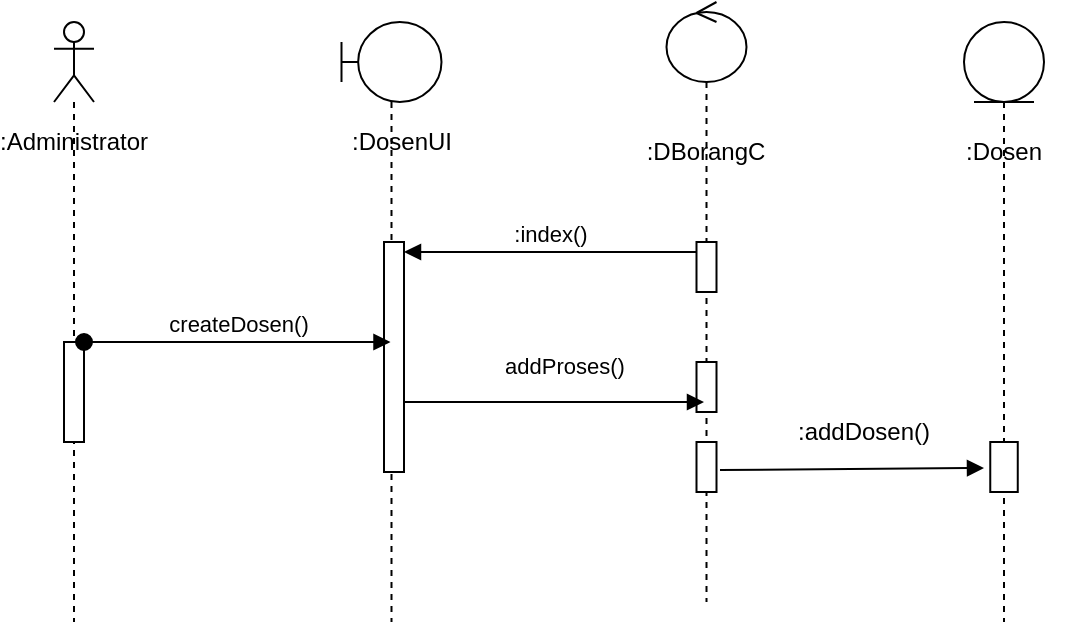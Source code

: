 <mxfile version="22.1.7" type="github">
  <diagram name="Page-1" id="3gLux6pHF2ndwVlAqoPU">
    <mxGraphModel dx="872" dy="386" grid="1" gridSize="10" guides="1" tooltips="1" connect="1" arrows="1" fold="1" page="1" pageScale="1" pageWidth="850" pageHeight="1100" math="0" shadow="0">
      <root>
        <mxCell id="0" />
        <mxCell id="1" parent="0" />
        <mxCell id="cbiAxeQ5BMBAM3VZdBGR-12" value="" style="shape=umlLifeline;perimeter=lifelinePerimeter;whiteSpace=wrap;html=1;container=1;dropTarget=0;collapsible=0;recursiveResize=0;outlineConnect=0;portConstraint=eastwest;newEdgeStyle={&quot;curved&quot;:0,&quot;rounded&quot;:0};participant=umlActor;" parent="1" vertex="1">
          <mxGeometry x="195" y="220" width="20" height="300" as="geometry" />
        </mxCell>
        <mxCell id="cbiAxeQ5BMBAM3VZdBGR-11" value="" style="html=1;points=[[0,0,0,0,5],[0,1,0,0,-5],[1,0,0,0,5],[1,1,0,0,-5]];perimeter=orthogonalPerimeter;outlineConnect=0;targetShapes=umlLifeline;portConstraint=eastwest;newEdgeStyle={&quot;curved&quot;:0,&quot;rounded&quot;:0};" parent="cbiAxeQ5BMBAM3VZdBGR-12" vertex="1">
          <mxGeometry x="5" y="160" width="10" height="50" as="geometry" />
        </mxCell>
        <mxCell id="cbiAxeQ5BMBAM3VZdBGR-3" value=":DosenUI" style="text;html=1;strokeColor=none;fillColor=none;align=center;verticalAlign=middle;whiteSpace=wrap;rounded=0;" parent="1" vertex="1">
          <mxGeometry x="338.75" y="265" width="60" height="30" as="geometry" />
        </mxCell>
        <mxCell id="cbiAxeQ5BMBAM3VZdBGR-6" value=":DBorangC" style="text;html=1;strokeColor=none;fillColor=none;align=center;verticalAlign=middle;whiteSpace=wrap;rounded=0;" parent="1" vertex="1">
          <mxGeometry x="491.25" y="270" width="60" height="30" as="geometry" />
        </mxCell>
        <mxCell id="cbiAxeQ5BMBAM3VZdBGR-7" value=":Dosen" style="text;html=1;strokeColor=none;fillColor=none;align=center;verticalAlign=middle;whiteSpace=wrap;rounded=0;" parent="1" vertex="1">
          <mxGeometry x="640" y="270" width="60" height="30" as="geometry" />
        </mxCell>
        <mxCell id="cbiAxeQ5BMBAM3VZdBGR-8" value="" style="shape=umlLifeline;perimeter=lifelinePerimeter;whiteSpace=wrap;html=1;container=1;dropTarget=0;collapsible=0;recursiveResize=0;outlineConnect=0;portConstraint=eastwest;newEdgeStyle={&quot;curved&quot;:0,&quot;rounded&quot;:0};participant=umlBoundary;" parent="1" vertex="1">
          <mxGeometry x="338.75" y="220" width="50" height="300" as="geometry" />
        </mxCell>
        <mxCell id="cbiAxeQ5BMBAM3VZdBGR-15" value="" style="html=1;points=[[0,0,0,0,5],[0,1,0,0,-5],[1,0,0,0,5],[1,1,0,0,-5]];perimeter=orthogonalPerimeter;outlineConnect=0;targetShapes=umlLifeline;portConstraint=eastwest;newEdgeStyle={&quot;curved&quot;:0,&quot;rounded&quot;:0};" parent="cbiAxeQ5BMBAM3VZdBGR-8" vertex="1">
          <mxGeometry x="21.25" y="110" width="10" height="115" as="geometry" />
        </mxCell>
        <mxCell id="cbiAxeQ5BMBAM3VZdBGR-9" value="" style="shape=umlLifeline;perimeter=lifelinePerimeter;whiteSpace=wrap;html=1;container=1;dropTarget=0;collapsible=0;recursiveResize=0;outlineConnect=0;portConstraint=eastwest;newEdgeStyle={&quot;curved&quot;:0,&quot;rounded&quot;:0};participant=umlEntity;" parent="1" vertex="1">
          <mxGeometry x="650" y="220" width="40" height="300" as="geometry" />
        </mxCell>
        <mxCell id="uPwNyGUQWcd8u-CRwZjv-5" value="" style="html=1;points=[[0,0,0,0,5],[0,1,0,0,-5],[1,0,0,0,5],[1,1,0,0,-5]];perimeter=orthogonalPerimeter;outlineConnect=0;targetShapes=umlLifeline;portConstraint=eastwest;newEdgeStyle={&quot;curved&quot;:0,&quot;rounded&quot;:0};" vertex="1" parent="cbiAxeQ5BMBAM3VZdBGR-9">
          <mxGeometry x="13.13" y="210" width="13.75" height="25" as="geometry" />
        </mxCell>
        <mxCell id="cbiAxeQ5BMBAM3VZdBGR-10" value="" style="shape=umlLifeline;perimeter=lifelinePerimeter;whiteSpace=wrap;html=1;container=1;dropTarget=0;collapsible=0;recursiveResize=0;outlineConnect=0;portConstraint=eastwest;newEdgeStyle={&quot;curved&quot;:0,&quot;rounded&quot;:0};participant=umlControl;" parent="1" vertex="1">
          <mxGeometry x="501.25" y="210" width="40" height="300" as="geometry" />
        </mxCell>
        <mxCell id="cbiAxeQ5BMBAM3VZdBGR-21" value="" style="html=1;points=[[0,0,0,0,5],[0,1,0,0,-5],[1,0,0,0,5],[1,1,0,0,-5]];perimeter=orthogonalPerimeter;outlineConnect=0;targetShapes=umlLifeline;portConstraint=eastwest;newEdgeStyle={&quot;curved&quot;:0,&quot;rounded&quot;:0};" parent="cbiAxeQ5BMBAM3VZdBGR-10" vertex="1">
          <mxGeometry x="15" y="120" width="10" height="25" as="geometry" />
        </mxCell>
        <mxCell id="cbiAxeQ5BMBAM3VZdBGR-22" value="" style="html=1;points=[[0,0,0,0,5],[0,1,0,0,-5],[1,0,0,0,5],[1,1,0,0,-5]];perimeter=orthogonalPerimeter;outlineConnect=0;targetShapes=umlLifeline;portConstraint=eastwest;newEdgeStyle={&quot;curved&quot;:0,&quot;rounded&quot;:0};" parent="cbiAxeQ5BMBAM3VZdBGR-10" vertex="1">
          <mxGeometry x="15" y="220" width="10" height="25" as="geometry" />
        </mxCell>
        <mxCell id="cbiAxeQ5BMBAM3VZdBGR-18" value="" style="html=1;points=[[0,0,0,0,5],[0,1,0,0,-5],[1,0,0,0,5],[1,1,0,0,-5]];perimeter=orthogonalPerimeter;outlineConnect=0;targetShapes=umlLifeline;portConstraint=eastwest;newEdgeStyle={&quot;curved&quot;:0,&quot;rounded&quot;:0};" parent="cbiAxeQ5BMBAM3VZdBGR-10" vertex="1">
          <mxGeometry x="15" y="180" width="10" height="25" as="geometry" />
        </mxCell>
        <mxCell id="cbiAxeQ5BMBAM3VZdBGR-16" value="addProses()" style="html=1;verticalAlign=bottom;endArrow=block;curved=0;rounded=0;" parent="cbiAxeQ5BMBAM3VZdBGR-10" source="cbiAxeQ5BMBAM3VZdBGR-18" target="cbiAxeQ5BMBAM3VZdBGR-10" edge="1">
          <mxGeometry y="71" relative="1" as="geometry">
            <mxPoint x="-131.25" y="155" as="sourcePoint" />
            <mxPoint x="-61.25" y="155" as="targetPoint" />
            <mxPoint x="-71" y="-2" as="offset" />
          </mxGeometry>
        </mxCell>
        <mxCell id="cbiAxeQ5BMBAM3VZdBGR-13" value=":Administrator" style="text;html=1;strokeColor=none;fillColor=none;align=center;verticalAlign=middle;whiteSpace=wrap;rounded=0;" parent="1" vertex="1">
          <mxGeometry x="175" y="265" width="60" height="30" as="geometry" />
        </mxCell>
        <mxCell id="cbiAxeQ5BMBAM3VZdBGR-14" value="createDosen()" style="html=1;verticalAlign=bottom;startArrow=oval;startFill=1;endArrow=block;startSize=8;curved=0;rounded=0;" parent="1" target="cbiAxeQ5BMBAM3VZdBGR-8" edge="1">
          <mxGeometry width="60" relative="1" as="geometry">
            <mxPoint x="210" y="380" as="sourcePoint" />
            <mxPoint x="270" y="380" as="targetPoint" />
          </mxGeometry>
        </mxCell>
        <mxCell id="cbiAxeQ5BMBAM3VZdBGR-20" value="" style="html=1;verticalAlign=bottom;endArrow=block;curved=0;rounded=0;" parent="1" source="cbiAxeQ5BMBAM3VZdBGR-15" edge="1">
          <mxGeometry relative="1" as="geometry">
            <mxPoint x="516.25" y="410" as="sourcePoint" />
            <mxPoint x="520" y="410" as="targetPoint" />
          </mxGeometry>
        </mxCell>
        <mxCell id="uPwNyGUQWcd8u-CRwZjv-3" value=":index()" style="html=1;verticalAlign=bottom;endArrow=block;curved=0;rounded=0;exitX=0;exitY=0;exitDx=0;exitDy=5;exitPerimeter=0;entryX=1;entryY=0;entryDx=0;entryDy=5;entryPerimeter=0;" edge="1" parent="1" source="cbiAxeQ5BMBAM3VZdBGR-21" target="cbiAxeQ5BMBAM3VZdBGR-15">
          <mxGeometry width="80" relative="1" as="geometry">
            <mxPoint x="380" y="370" as="sourcePoint" />
            <mxPoint x="380" y="340" as="targetPoint" />
          </mxGeometry>
        </mxCell>
        <mxCell id="uPwNyGUQWcd8u-CRwZjv-6" value="" style="html=1;verticalAlign=bottom;endArrow=block;curved=0;rounded=0;exitX=1.175;exitY=0.56;exitDx=0;exitDy=0;exitPerimeter=0;" edge="1" parent="1" source="cbiAxeQ5BMBAM3VZdBGR-22">
          <mxGeometry relative="1" as="geometry">
            <mxPoint x="540" y="440" as="sourcePoint" />
            <mxPoint x="660" y="443" as="targetPoint" />
          </mxGeometry>
        </mxCell>
        <mxCell id="uPwNyGUQWcd8u-CRwZjv-8" value=":addDosen()" style="text;html=1;strokeColor=none;fillColor=none;align=center;verticalAlign=middle;whiteSpace=wrap;rounded=0;" vertex="1" parent="1">
          <mxGeometry x="570" y="410" width="60" height="30" as="geometry" />
        </mxCell>
      </root>
    </mxGraphModel>
  </diagram>
</mxfile>
